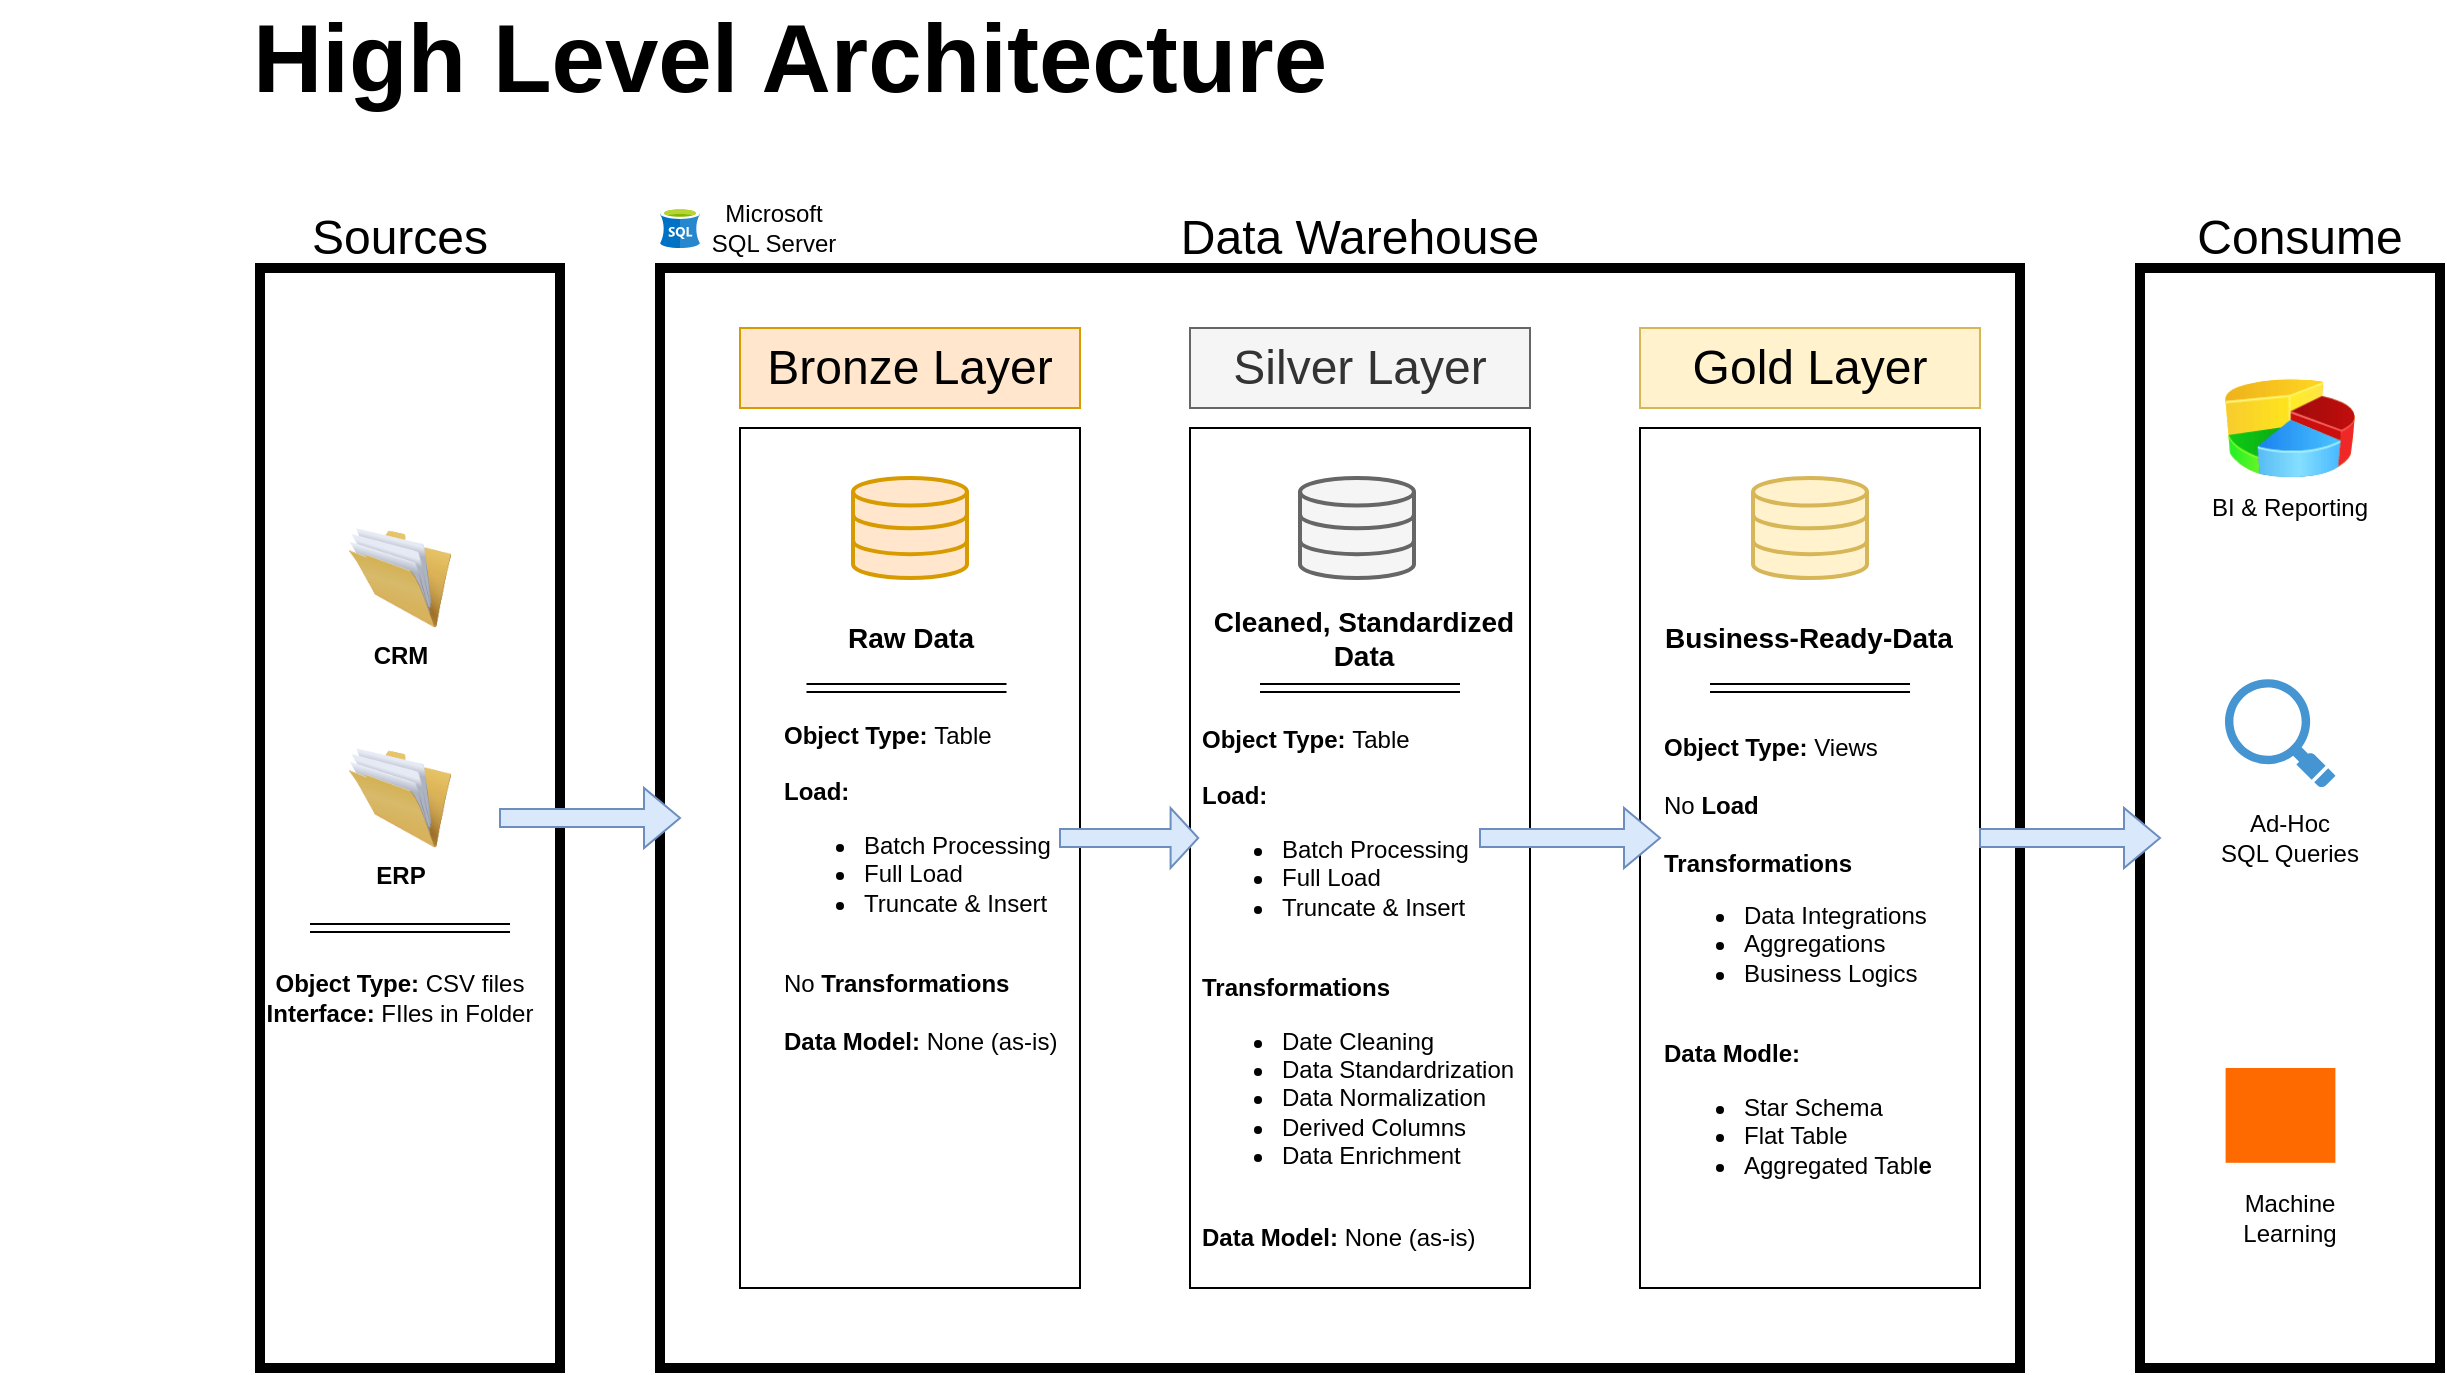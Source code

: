 <mxfile version="26.0.9">
  <diagram name="Page-1" id="t5GxnjVPLDD7DYdvVrp3">
    <mxGraphModel dx="2188" dy="820" grid="1" gridSize="10" guides="1" tooltips="1" connect="1" arrows="1" fold="1" page="1" pageScale="1" pageWidth="850" pageHeight="1100" math="0" shadow="0">
      <root>
        <mxCell id="0" />
        <mxCell id="1" parent="0" />
        <mxCell id="3sriAWT7Od-GNfo9Kn1I-7" value="&lt;b&gt;&lt;font style=&quot;font-size: 48px;&quot;&gt;High Level Architecture&lt;/font&gt;&lt;/b&gt;" style="text;strokeColor=none;align=center;fillColor=none;html=1;verticalAlign=middle;whiteSpace=wrap;rounded=0;" vertex="1" parent="1">
          <mxGeometry x="-100" y="40" width="790" height="30" as="geometry" />
        </mxCell>
        <mxCell id="3sriAWT7Od-GNfo9Kn1I-8" value="" style="rounded=0;whiteSpace=wrap;html=1;fillColor=none;strokeColor=light-dark(#000000,#EDEDED);strokeWidth=5;" vertex="1" parent="1">
          <mxGeometry x="30" y="160" width="150" height="550" as="geometry" />
        </mxCell>
        <mxCell id="3sriAWT7Od-GNfo9Kn1I-9" value="&lt;font style=&quot;font-size: 24px;&quot;&gt;Sources&lt;/font&gt;" style="rounded=0;whiteSpace=wrap;html=1;strokeColor=none;" vertex="1" parent="1">
          <mxGeometry x="40" y="140" width="120" height="10" as="geometry" />
        </mxCell>
        <mxCell id="3sriAWT7Od-GNfo9Kn1I-10" value="" style="rounded=0;whiteSpace=wrap;html=1;fillColor=default;strokeColor=light-dark(#000000,#EDEDED);strokeWidth=5;" vertex="1" parent="1">
          <mxGeometry x="230" y="160" width="680" height="550" as="geometry" />
        </mxCell>
        <mxCell id="3sriAWT7Od-GNfo9Kn1I-11" value="&lt;font style=&quot;font-size: 24px;&quot;&gt;Data Warehouse&lt;/font&gt;" style="rounded=0;whiteSpace=wrap;html=1;strokeColor=none;" vertex="1" parent="1">
          <mxGeometry x="475" y="140" width="210" height="10" as="geometry" />
        </mxCell>
        <mxCell id="3sriAWT7Od-GNfo9Kn1I-12" value="" style="rounded=0;whiteSpace=wrap;html=1;fillColor=none;strokeColor=light-dark(#000000,#EDEDED);strokeWidth=5;" vertex="1" parent="1">
          <mxGeometry x="970" y="160" width="150" height="550" as="geometry" />
        </mxCell>
        <mxCell id="3sriAWT7Od-GNfo9Kn1I-13" value="&lt;font style=&quot;font-size: 24px;&quot;&gt;Consume&lt;/font&gt;" style="rounded=0;whiteSpace=wrap;html=1;strokeColor=none;" vertex="1" parent="1">
          <mxGeometry x="990" y="140" width="120" height="10" as="geometry" />
        </mxCell>
        <mxCell id="3sriAWT7Od-GNfo9Kn1I-14" value="&lt;font style=&quot;font-size: 24px;&quot;&gt;Bronze Layer&lt;/font&gt;" style="rounded=0;whiteSpace=wrap;html=1;fillColor=light-dark(#f8a654, #ce6100);" vertex="1" parent="1">
          <mxGeometry x="270" y="190" width="170" height="40" as="geometry" />
        </mxCell>
        <mxCell id="3sriAWT7Od-GNfo9Kn1I-16" value="&lt;font style=&quot;font-size: 24px;&quot;&gt;Bronze Layer&lt;/font&gt;" style="rounded=0;whiteSpace=wrap;html=1;fillColor=#ffe6cc;strokeColor=#d79b00;" vertex="1" parent="1">
          <mxGeometry x="270" y="190" width="170" height="40" as="geometry" />
        </mxCell>
        <mxCell id="3sriAWT7Od-GNfo9Kn1I-17" value="" style="rounded=0;whiteSpace=wrap;html=1;fillColor=none;" vertex="1" parent="1">
          <mxGeometry x="495" y="240" width="170" height="430" as="geometry" />
        </mxCell>
        <mxCell id="3sriAWT7Od-GNfo9Kn1I-18" value="&lt;font style=&quot;font-size: 24px;&quot;&gt;Silver Layer&lt;/font&gt;" style="rounded=0;whiteSpace=wrap;html=1;fillColor=#f5f5f5;fontColor=#333333;strokeColor=#666666;" vertex="1" parent="1">
          <mxGeometry x="495" y="190" width="170" height="40" as="geometry" />
        </mxCell>
        <mxCell id="3sriAWT7Od-GNfo9Kn1I-20" value="&lt;font style=&quot;font-size: 24px;&quot;&gt;Gold Layer&lt;/font&gt;" style="rounded=0;whiteSpace=wrap;html=1;fillColor=#fff2cc;strokeColor=#d6b656;" vertex="1" parent="1">
          <mxGeometry x="720" y="190" width="170" height="40" as="geometry" />
        </mxCell>
        <mxCell id="3sriAWT7Od-GNfo9Kn1I-21" value="" style="rounded=0;whiteSpace=wrap;html=1;fillColor=none;" vertex="1" parent="1">
          <mxGeometry x="720" y="240" width="170" height="430" as="geometry" />
        </mxCell>
        <mxCell id="3sriAWT7Od-GNfo9Kn1I-22" value="&lt;b&gt;CRM&lt;/b&gt;" style="image;html=1;image=img/lib/clip_art/general/Full_Folder_128x128.png" vertex="1" parent="1">
          <mxGeometry x="65" y="290" width="70" height="50" as="geometry" />
        </mxCell>
        <mxCell id="3sriAWT7Od-GNfo9Kn1I-23" value="&lt;b&gt;ERP&lt;/b&gt;" style="image;html=1;image=img/lib/clip_art/general/Full_Folder_128x128.png" vertex="1" parent="1">
          <mxGeometry x="65" y="400" width="70" height="50" as="geometry" />
        </mxCell>
        <mxCell id="3sriAWT7Od-GNfo9Kn1I-25" value="" style="shape=link;html=1;rounded=0;" edge="1" parent="1">
          <mxGeometry width="100" relative="1" as="geometry">
            <mxPoint x="55" y="490" as="sourcePoint" />
            <mxPoint x="155" y="490" as="targetPoint" />
            <Array as="points" />
          </mxGeometry>
        </mxCell>
        <mxCell id="3sriAWT7Od-GNfo9Kn1I-27" value="&lt;b&gt;Object Type:&lt;/b&gt; CSV files&lt;div&gt;&lt;b&gt;Interface:&lt;/b&gt; FIles in Folder&lt;/div&gt;" style="text;html=1;align=center;verticalAlign=middle;whiteSpace=wrap;rounded=0;" vertex="1" parent="1">
          <mxGeometry x="30" y="510" width="140" height="30" as="geometry" />
        </mxCell>
        <mxCell id="3sriAWT7Od-GNfo9Kn1I-31" value="" style="rounded=0;whiteSpace=wrap;html=1;fillColor=none;" vertex="1" parent="1">
          <mxGeometry x="270" y="240" width="170" height="430" as="geometry" />
        </mxCell>
        <mxCell id="3sriAWT7Od-GNfo9Kn1I-32" value="" style="html=1;verticalLabelPosition=bottom;align=center;labelBackgroundColor=#ffffff;verticalAlign=top;strokeWidth=2;strokeColor=#d79b00;shadow=0;dashed=0;shape=mxgraph.ios7.icons.data;fillColor=#ffe6cc;" vertex="1" parent="1">
          <mxGeometry x="326.5" y="265" width="57" height="50" as="geometry" />
        </mxCell>
        <mxCell id="3sriAWT7Od-GNfo9Kn1I-33" value="" style="html=1;verticalLabelPosition=bottom;align=center;labelBackgroundColor=#ffffff;verticalAlign=top;strokeWidth=2;strokeColor=#666666;shadow=0;dashed=0;shape=mxgraph.ios7.icons.data;fillColor=#f5f5f5;fontColor=#333333;" vertex="1" parent="1">
          <mxGeometry x="550" y="265" width="57" height="50" as="geometry" />
        </mxCell>
        <mxCell id="3sriAWT7Od-GNfo9Kn1I-34" value="" style="html=1;verticalLabelPosition=bottom;align=center;labelBackgroundColor=#ffffff;verticalAlign=top;strokeWidth=2;strokeColor=#d6b656;shadow=0;dashed=0;shape=mxgraph.ios7.icons.data;fillColor=#fff2cc;" vertex="1" parent="1">
          <mxGeometry x="776.51" y="265" width="57" height="50" as="geometry" />
        </mxCell>
        <mxCell id="3sriAWT7Od-GNfo9Kn1I-37" value="" style="shape=singleArrow;whiteSpace=wrap;html=1;fillColor=#dae8fc;strokeColor=#6c8ebf;" vertex="1" parent="1">
          <mxGeometry x="150" y="420" width="90" height="30" as="geometry" />
        </mxCell>
        <mxCell id="3sriAWT7Od-GNfo9Kn1I-38" value="" style="shape=singleArrow;whiteSpace=wrap;html=1;fillColor=#dae8fc;strokeColor=#6c8ebf;" vertex="1" parent="1">
          <mxGeometry x="430" y="430" width="69.12" height="30" as="geometry" />
        </mxCell>
        <mxCell id="3sriAWT7Od-GNfo9Kn1I-39" value="" style="shape=singleArrow;whiteSpace=wrap;html=1;fillColor=#dae8fc;strokeColor=#6c8ebf;" vertex="1" parent="1">
          <mxGeometry x="640" y="430" width="90" height="30" as="geometry" />
        </mxCell>
        <mxCell id="3sriAWT7Od-GNfo9Kn1I-40" value="" style="shape=singleArrow;whiteSpace=wrap;html=1;fillColor=#dae8fc;strokeColor=#6c8ebf;" vertex="1" parent="1">
          <mxGeometry x="890" y="430" width="90" height="30" as="geometry" />
        </mxCell>
        <mxCell id="3sriAWT7Od-GNfo9Kn1I-47" value="&lt;b style=&quot;&quot;&gt;&lt;font style=&quot;font-size: 14px;&quot;&gt;Raw Data&lt;/font&gt;&lt;/b&gt;" style="text;html=1;align=center;verticalAlign=middle;whiteSpace=wrap;rounded=0;shadow=0;" vertex="1" parent="1">
          <mxGeometry x="306.75" y="330" width="96.5" height="30" as="geometry" />
        </mxCell>
        <mxCell id="3sriAWT7Od-GNfo9Kn1I-49" value="&lt;b style=&quot;&quot;&gt;&lt;font style=&quot;font-size: 14px;&quot;&gt;Cleaned, Standardized Data&lt;/font&gt;&lt;/b&gt;" style="text;html=1;align=center;verticalAlign=middle;whiteSpace=wrap;rounded=0;" vertex="1" parent="1">
          <mxGeometry x="495" y="330" width="174.12" height="30" as="geometry" />
        </mxCell>
        <mxCell id="3sriAWT7Od-GNfo9Kn1I-50" value="&lt;b style=&quot;&quot;&gt;&lt;font style=&quot;font-size: 14px;&quot;&gt;Business-Ready-Data&lt;/font&gt;&lt;/b&gt;" style="text;html=1;align=center;verticalAlign=middle;whiteSpace=wrap;rounded=0;" vertex="1" parent="1">
          <mxGeometry x="713.39" y="330" width="183.25" height="30" as="geometry" />
        </mxCell>
        <mxCell id="3sriAWT7Od-GNfo9Kn1I-51" value="" style="shape=link;html=1;rounded=0;" edge="1" parent="1">
          <mxGeometry width="100" relative="1" as="geometry">
            <mxPoint x="303.25" y="370" as="sourcePoint" />
            <mxPoint x="403.25" y="370" as="targetPoint" />
            <Array as="points" />
          </mxGeometry>
        </mxCell>
        <mxCell id="3sriAWT7Od-GNfo9Kn1I-52" value="" style="shape=link;html=1;rounded=0;" edge="1" parent="1">
          <mxGeometry width="100" relative="1" as="geometry">
            <mxPoint x="530" y="370" as="sourcePoint" />
            <mxPoint x="630" y="370" as="targetPoint" />
            <Array as="points" />
          </mxGeometry>
        </mxCell>
        <mxCell id="3sriAWT7Od-GNfo9Kn1I-53" value="" style="shape=link;html=1;rounded=0;" edge="1" parent="1">
          <mxGeometry width="100" relative="1" as="geometry">
            <mxPoint x="755.01" y="370" as="sourcePoint" />
            <mxPoint x="855.01" y="370" as="targetPoint" />
            <Array as="points" />
          </mxGeometry>
        </mxCell>
        <mxCell id="3sriAWT7Od-GNfo9Kn1I-54" value="&lt;b&gt;Object Type:&lt;/b&gt;&amp;nbsp;Table&lt;div&gt;&lt;br&gt;&lt;div&gt;&lt;b&gt;Load:&amp;nbsp;&lt;/b&gt;&lt;/div&gt;&lt;div&gt;&lt;ul&gt;&lt;li&gt;Batch Processing&lt;/li&gt;&lt;li&gt;Full Load&amp;nbsp;&lt;/li&gt;&lt;li&gt;Truncate &amp;amp; Insert&lt;/li&gt;&lt;/ul&gt;&lt;div&gt;&lt;b&gt;&lt;br&gt;&lt;/b&gt;&lt;/div&gt;&lt;/div&gt;&lt;div&gt;No&lt;b&gt; Transformations&lt;/b&gt;&lt;/div&gt;&lt;div&gt;&lt;b&gt;&lt;br&gt;&lt;/b&gt;&lt;/div&gt;&lt;div&gt;&lt;b&gt;Data Model: &lt;/b&gt;None (as-is)&lt;/div&gt;&lt;/div&gt;" style="text;html=1;align=left;verticalAlign=middle;whiteSpace=wrap;rounded=0;shadow=0;" vertex="1" parent="1">
          <mxGeometry x="290" y="340" width="170" height="260" as="geometry" />
        </mxCell>
        <mxCell id="3sriAWT7Od-GNfo9Kn1I-55" value="&lt;b&gt;Object Type:&lt;/b&gt;&amp;nbsp;Table&lt;div&gt;&lt;br&gt;&lt;div&gt;&lt;b&gt;Load:&amp;nbsp;&lt;/b&gt;&lt;/div&gt;&lt;div&gt;&lt;ul&gt;&lt;li&gt;Batch Processing&lt;/li&gt;&lt;li&gt;Full Load&amp;nbsp;&lt;/li&gt;&lt;li&gt;Truncate &amp;amp; Insert&lt;/li&gt;&lt;/ul&gt;&lt;div&gt;&lt;b&gt;&lt;br&gt;&lt;/b&gt;&lt;/div&gt;&lt;/div&gt;&lt;div&gt;&lt;b&gt;Transformations&lt;/b&gt;&lt;/div&gt;&lt;div&gt;&lt;ul&gt;&lt;li&gt;Date Cleaning&lt;/li&gt;&lt;li&gt;Data Standardrization&lt;/li&gt;&lt;li&gt;Data Normalization&lt;/li&gt;&lt;li&gt;Derived Columns&lt;/li&gt;&lt;li&gt;Data Enrichment&lt;/li&gt;&lt;/ul&gt;&lt;/div&gt;&lt;div&gt;&lt;b&gt;&lt;br&gt;&lt;/b&gt;&lt;/div&gt;&lt;div&gt;&lt;b&gt;Data Model: &lt;/b&gt;None (as-is)&lt;/div&gt;&lt;/div&gt;" style="text;html=1;align=left;verticalAlign=middle;whiteSpace=wrap;rounded=0;" vertex="1" parent="1">
          <mxGeometry x="499.12" y="390" width="170" height="260" as="geometry" />
        </mxCell>
        <mxCell id="3sriAWT7Od-GNfo9Kn1I-56" value="&lt;b&gt;Object Type:&lt;/b&gt;&amp;nbsp;Views&lt;div&gt;&lt;br&gt;&lt;/div&gt;&lt;div&gt;No &lt;b&gt;Load&lt;/b&gt;&lt;/div&gt;&lt;div&gt;&lt;b&gt;&lt;br&gt;&lt;/b&gt;&lt;div&gt;&lt;div&gt;&lt;b&gt;Transformations&lt;/b&gt;&lt;/div&gt;&lt;div&gt;&lt;ul&gt;&lt;li&gt;Data Integrations&lt;/li&gt;&lt;li&gt;Aggregations&lt;/li&gt;&lt;li&gt;Business Logics&lt;/li&gt;&lt;/ul&gt;&lt;/div&gt;&lt;div&gt;&lt;b&gt;&lt;br&gt;&lt;/b&gt;&lt;/div&gt;&lt;div&gt;&lt;b&gt;Data Modle:&amp;nbsp;&lt;/b&gt;&lt;/div&gt;&lt;/div&gt;&lt;/div&gt;&lt;div&gt;&lt;ul&gt;&lt;li&gt;Star Schema&lt;/li&gt;&lt;li&gt;Flat Table&lt;/li&gt;&lt;li&gt;Aggregated Tabl&lt;b&gt;e&lt;/b&gt;&lt;/li&gt;&lt;/ul&gt;&lt;/div&gt;" style="text;html=1;align=left;verticalAlign=middle;whiteSpace=wrap;rounded=0;" vertex="1" parent="1">
          <mxGeometry x="730" y="380" width="170" height="260" as="geometry" />
        </mxCell>
        <mxCell id="3sriAWT7Od-GNfo9Kn1I-58" value="BI &amp;amp; Reporting" style="text;html=1;align=center;verticalAlign=middle;whiteSpace=wrap;rounded=0;" vertex="1" parent="1">
          <mxGeometry x="1000" y="265" width="90" height="30" as="geometry" />
        </mxCell>
        <mxCell id="3sriAWT7Od-GNfo9Kn1I-59" value="Ad-Hoc&lt;div&gt;SQL Queries&lt;/div&gt;" style="text;html=1;align=center;verticalAlign=middle;whiteSpace=wrap;rounded=0;" vertex="1" parent="1">
          <mxGeometry x="1000" y="430" width="90" height="30" as="geometry" />
        </mxCell>
        <mxCell id="3sriAWT7Od-GNfo9Kn1I-60" value="Machine Learning" style="text;html=1;align=center;verticalAlign=middle;whiteSpace=wrap;rounded=0;" vertex="1" parent="1">
          <mxGeometry x="1000" y="620" width="90" height="30" as="geometry" />
        </mxCell>
        <mxCell id="3sriAWT7Od-GNfo9Kn1I-61" value="" style="image;html=1;image=img/lib/clip_art/finance/Pie_Chart_128x128.png" vertex="1" parent="1">
          <mxGeometry x="1012.5" y="210" width="65" height="60" as="geometry" />
        </mxCell>
        <mxCell id="3sriAWT7Od-GNfo9Kn1I-62" value="" style="shadow=0;dashed=0;html=1;strokeColor=none;fillColor=#4495D1;labelPosition=center;verticalLabelPosition=bottom;verticalAlign=top;align=center;outlineConnect=0;shape=mxgraph.veeam.magnifying_glass;pointerEvents=1;" vertex="1" parent="1">
          <mxGeometry x="1012.5" y="365.6" width="55.2" height="54.4" as="geometry" />
        </mxCell>
        <mxCell id="3sriAWT7Od-GNfo9Kn1I-64" value="" style="points=[];aspect=fixed;html=1;align=center;shadow=0;dashed=0;fillColor=#FF6A00;strokeColor=none;shape=mxgraph.alibaba_cloud.gdb_graph_database;" vertex="1" parent="1">
          <mxGeometry x="1012.8" y="560" width="54.9" height="47.4" as="geometry" />
        </mxCell>
        <mxCell id="3sriAWT7Od-GNfo9Kn1I-65" value="" style="image;sketch=0;aspect=fixed;html=1;points=[];align=center;fontSize=12;image=img/lib/mscae/dep/SQL_Server_Stretch_DB.svg;" vertex="1" parent="1">
          <mxGeometry x="230" y="130" width="20" height="20" as="geometry" />
        </mxCell>
        <mxCell id="3sriAWT7Od-GNfo9Kn1I-66" value="Microsoft SQL Server" style="text;html=1;align=center;verticalAlign=middle;whiteSpace=wrap;rounded=0;" vertex="1" parent="1">
          <mxGeometry x="250" y="125" width="73.5" height="30" as="geometry" />
        </mxCell>
      </root>
    </mxGraphModel>
  </diagram>
</mxfile>
